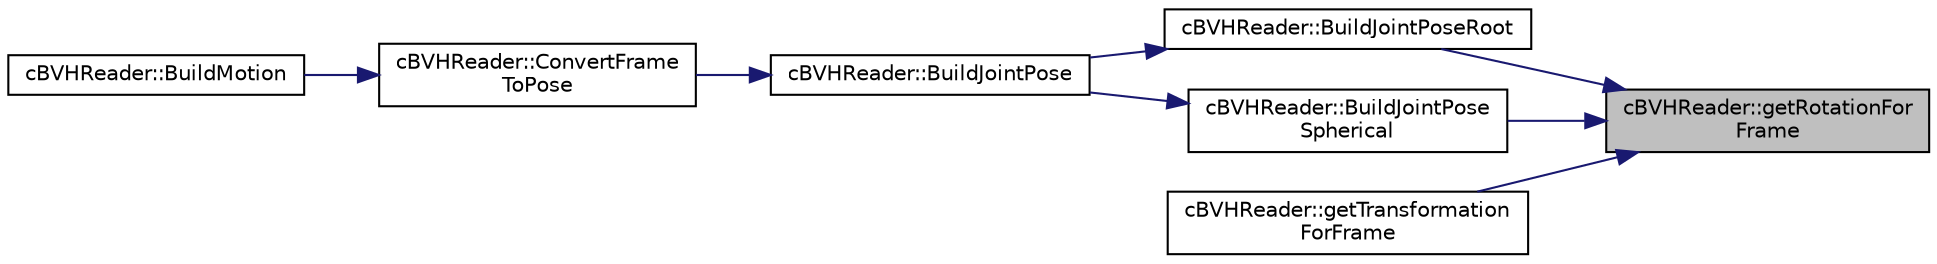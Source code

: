 digraph "cBVHReader::getRotationForFrame"
{
 // LATEX_PDF_SIZE
  edge [fontname="Helvetica",fontsize="10",labelfontname="Helvetica",labelfontsize="10"];
  node [fontname="Helvetica",fontsize="10",shape=record];
  rankdir="RL";
  Node1 [label="cBVHReader::getRotationFor\lFrame",height=0.2,width=0.4,color="black", fillcolor="grey75", style="filled", fontcolor="black",tooltip=" "];
  Node1 -> Node2 [dir="back",color="midnightblue",fontsize="10",style="solid",fontname="Helvetica"];
  Node2 [label="cBVHReader::BuildJointPoseRoot",height=0.2,width=0.4,color="black", fillcolor="white", style="filled",URL="$classc_b_v_h_reader.html#ab3574151b6f224c801ecdac505a3e2ab",tooltip=" "];
  Node2 -> Node3 [dir="back",color="midnightblue",fontsize="10",style="solid",fontname="Helvetica"];
  Node3 [label="cBVHReader::BuildJointPose",height=0.2,width=0.4,color="black", fillcolor="white", style="filled",URL="$classc_b_v_h_reader.html#ae7d1a30a5feb5571f5e6223430901f45",tooltip=" "];
  Node3 -> Node4 [dir="back",color="midnightblue",fontsize="10",style="solid",fontname="Helvetica"];
  Node4 [label="cBVHReader::ConvertFrame\lToPose",height=0.2,width=0.4,color="black", fillcolor="white", style="filled",URL="$classc_b_v_h_reader.html#a6b35b7127ba27497b0124e74fa8a980d",tooltip=" "];
  Node4 -> Node5 [dir="back",color="midnightblue",fontsize="10",style="solid",fontname="Helvetica"];
  Node5 [label="cBVHReader::BuildMotion",height=0.2,width=0.4,color="black", fillcolor="white", style="filled",URL="$classc_b_v_h_reader.html#a22b8a4d39f27238ac3fdfa647b428287",tooltip=" "];
  Node1 -> Node6 [dir="back",color="midnightblue",fontsize="10",style="solid",fontname="Helvetica"];
  Node6 [label="cBVHReader::BuildJointPose\lSpherical",height=0.2,width=0.4,color="black", fillcolor="white", style="filled",URL="$classc_b_v_h_reader.html#a8afc9ff26916abc29afab718a7b2b7d7",tooltip=" "];
  Node6 -> Node3 [dir="back",color="midnightblue",fontsize="10",style="solid",fontname="Helvetica"];
  Node1 -> Node7 [dir="back",color="midnightblue",fontsize="10",style="solid",fontname="Helvetica"];
  Node7 [label="cBVHReader::getTransformation\lForFrame",height=0.2,width=0.4,color="black", fillcolor="white", style="filled",URL="$classc_b_v_h_reader.html#a01b01b3eef078301742e0e5962289dea",tooltip=" "];
}
